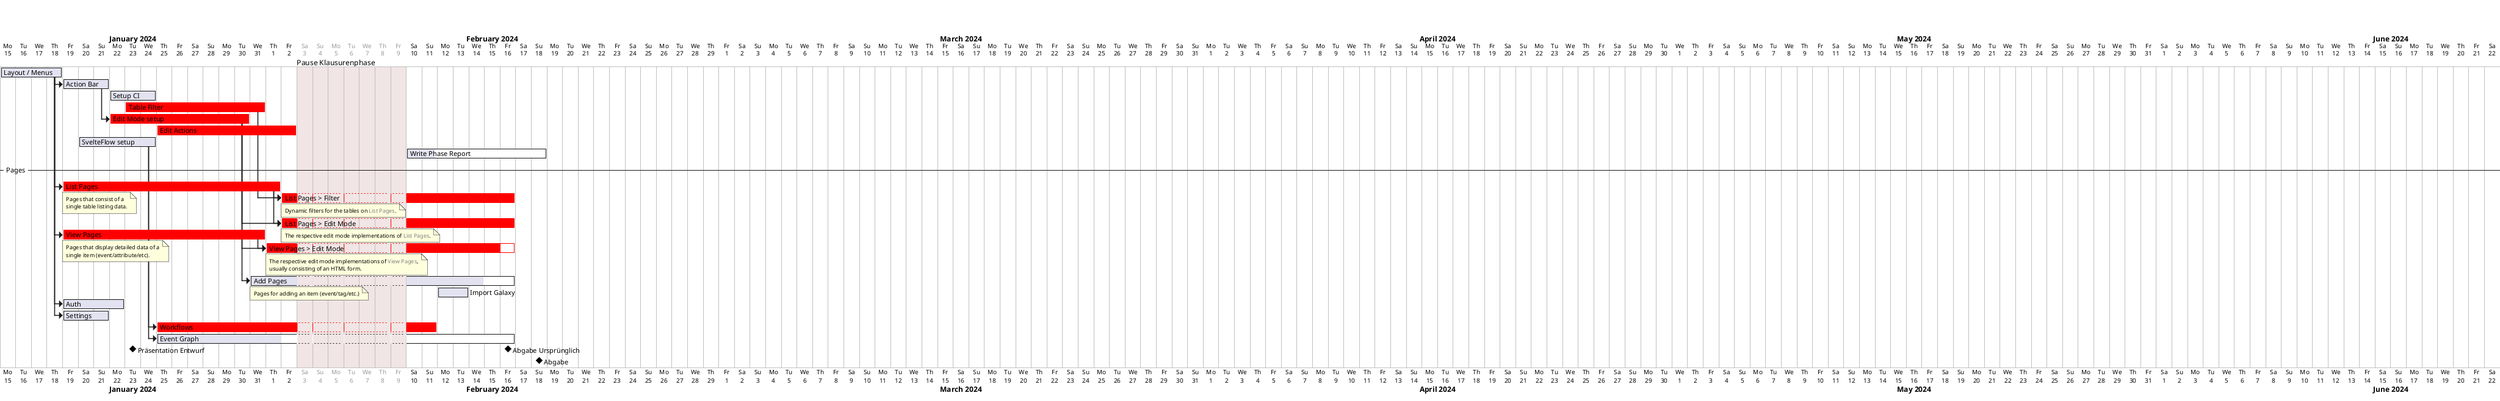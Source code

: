 @startgantt implementation_plan
printscale daily zoom 1.6

header Modern MISP Frontend
title Implementierungsphase
footer last rendered %date("YYYY-MM-dd HH:mm' UTC'")

today is colored in lightblue

[Layout / Menus] requires 4 days
[Action Bar] requires 3 days
[Setup CI] requires 3 days and is 100% complete
[Table Filter] requires 9 days and is 100% complete and is colored in red
[Edit Mode setup] requires 9 days and is 100% complete and is colored in red
[Edit Actions] requires 9 days and is 100% complete and is colored in red
[SvelteFlow setup] requires 5 days and is 100% complete
[Write Phase Report] requires 9 days and is 20% complete
-- Pages --
[List Pages] requires 14 days and is 100% complete and is colored in red
note bottom
    Pages that consist of a
    single table listing data.
end note
[List Pages > Filter] requires 8 days and is 100% complete and is colored in red
note bottom
    Dynamic filters for the tables on <color:gray>List Pages</color>.
end note
[List Pages > Edit Mode] requires 8 days and is 100% complete and is colored in red
note bottom
    The respective edit mode implementations of <color:gray>List Pages</color>.
end note
[View Pages] requires 13 days and is 100% complete and is colored in red
note bottom
    Pages that display detailed data of a
    single item (event/attribute/etc).
end note
[View Pages > Edit Mode] requires 9 days and is 90% complete and is colored in red
note bottom
    The respective edit mode implementations of <color:gray>View Pages</color>,
    usually consisting of an HTML form.
end note
[Add Pages] requires 10 days and is 80% complete
note bottom
    Pages for adding an item (event/tag/etc.)
end note
[Import Galaxy] requires 2 days and is 100% complete
[Auth] requires 4 days
[Settings] requires 3 days
[Workflows] requires 11 days and is 100% complete and is colored in red
[Event Graph] requires 16 days and is 50% complete

Project starts 2024-01-15
[Layout / Menus] starts at D+0
[Layout / Menus] -> [Action Bar]
[Layout / Menus] -> [List Pages]
[Layout / Menus] -> [View Pages]
[Layout / Menus] -> [Auth]
[Layout / Menus] -> [Settings]
[Präsentation Entwurf] happens at 2024-01-23
[Table Filter] starts 2024-01-23
[Setup CI] ends 2024-01-24
[Edit Actions] starts 2024-01-25
[SvelteFlow setup] ends 2024-01-24
[Action Bar] -> [Edit Mode setup]
[Edit Mode setup] -> [Add Pages]
[Table Filter] -> [List Pages > Filter]
[List Pages] -> [List Pages > Filter]
[List Pages] -> [List Pages > Edit Mode]
[Edit Mode setup] -> [List Pages > Edit Mode]
[List Pages > Edit Mode] starts 2024-02-02
[Edit Mode setup] -> [View Pages > Edit Mode]
[View Pages] -> [View Pages > Edit Mode]
[SvelteFlow setup] -> [Workflows]
[SvelteFlow setup] -> [Event Graph]
2024-02-03 to 2024-02-09 is closed and are named [Pause Klausurenphase]
[Import Galaxy] ends 2024-02-13
[Write Phase Report] ends at 2024-02-18
[Abgabe Ursprünglich] happens at 2024-02-16
[Abgabe] happens at 2024-02-18


' [List Pages > Filter] displays on same row as [List Pages]
[Präsentation Entwurf] displays on same row as [Abgabe Ursprünglich]
@endgantt
